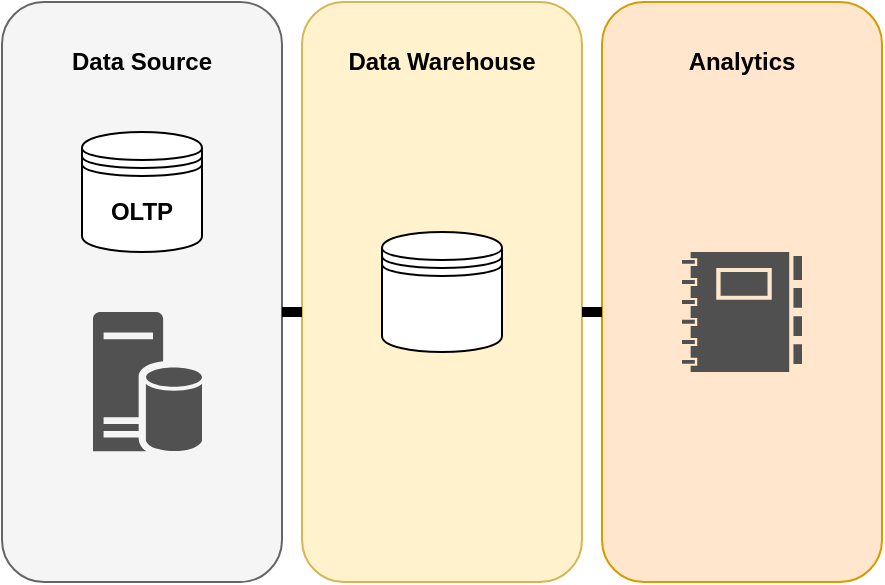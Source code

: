 <mxfile version="18.1.3" type="device"><diagram id="FYbXrkGLMmbafGQtxKZV" name="Page-1"><mxGraphModel dx="995" dy="725" grid="1" gridSize="10" guides="1" tooltips="1" connect="1" arrows="1" fold="1" page="1" pageScale="1" pageWidth="827" pageHeight="1169" math="0" shadow="0"><root><mxCell id="0"/><mxCell id="1" parent="0"/><mxCell id="chsBTIF5nCeA4SoY3vVr-9" value="" style="rounded=1;whiteSpace=wrap;html=1;fillColor=#ffe6cc;strokeColor=#d79b00;" vertex="1" parent="1"><mxGeometry x="360" y="145" width="140" height="290" as="geometry"/></mxCell><mxCell id="chsBTIF5nCeA4SoY3vVr-8" value="" style="rounded=1;whiteSpace=wrap;html=1;fillColor=#fff2cc;strokeColor=#d6b656;" vertex="1" parent="1"><mxGeometry x="210" y="145" width="140" height="290" as="geometry"/></mxCell><mxCell id="chsBTIF5nCeA4SoY3vVr-7" value="" style="rounded=1;whiteSpace=wrap;html=1;fillColor=#f5f5f5;strokeColor=#666666;fontColor=#333333;" vertex="1" parent="1"><mxGeometry x="60" y="145" width="140" height="290" as="geometry"/></mxCell><mxCell id="chsBTIF5nCeA4SoY3vVr-1" value="&lt;b&gt;OLTP&lt;/b&gt;" style="shape=datastore;whiteSpace=wrap;html=1;" vertex="1" parent="1"><mxGeometry x="100" y="210" width="60" height="60" as="geometry"/></mxCell><mxCell id="chsBTIF5nCeA4SoY3vVr-2" value="" style="sketch=0;pointerEvents=1;shadow=0;dashed=0;html=1;strokeColor=none;labelPosition=center;verticalLabelPosition=bottom;verticalAlign=top;align=center;fillColor=#515151;shape=mxgraph.mscae.enterprise.database_server" vertex="1" parent="1"><mxGeometry x="105.5" y="300" width="54.5" height="70" as="geometry"/></mxCell><mxCell id="chsBTIF5nCeA4SoY3vVr-4" value="" style="shape=datastore;whiteSpace=wrap;html=1;" vertex="1" parent="1"><mxGeometry x="250" y="260" width="60" height="60" as="geometry"/></mxCell><mxCell id="chsBTIF5nCeA4SoY3vVr-6" value="" style="sketch=0;pointerEvents=1;shadow=0;dashed=0;html=1;strokeColor=none;labelPosition=center;verticalLabelPosition=bottom;verticalAlign=top;align=center;fillColor=#505050;shape=mxgraph.mscae.intune.reports" vertex="1" parent="1"><mxGeometry x="400" y="270" width="60" height="60" as="geometry"/></mxCell><mxCell id="chsBTIF5nCeA4SoY3vVr-10" value="&lt;b&gt;Data Source&lt;/b&gt;" style="text;html=1;strokeColor=none;fillColor=none;align=center;verticalAlign=middle;whiteSpace=wrap;rounded=0;" vertex="1" parent="1"><mxGeometry x="90" y="160" width="80" height="30" as="geometry"/></mxCell><mxCell id="chsBTIF5nCeA4SoY3vVr-11" value="&lt;b&gt;Data Warehouse&lt;/b&gt;" style="text;html=1;strokeColor=none;fillColor=none;align=center;verticalAlign=middle;whiteSpace=wrap;rounded=0;" vertex="1" parent="1"><mxGeometry x="225" y="160" width="110" height="30" as="geometry"/></mxCell><mxCell id="chsBTIF5nCeA4SoY3vVr-12" value="&lt;b&gt;Analytics&lt;/b&gt;" style="text;html=1;strokeColor=none;fillColor=none;align=center;verticalAlign=middle;whiteSpace=wrap;rounded=0;" vertex="1" parent="1"><mxGeometry x="390" y="160" width="80" height="30" as="geometry"/></mxCell><mxCell id="chsBTIF5nCeA4SoY3vVr-13" value="" style="endArrow=none;html=1;rounded=0;strokeWidth=5;" edge="1" parent="1"><mxGeometry width="50" height="50" relative="1" as="geometry"><mxPoint x="200" y="300" as="sourcePoint"/><mxPoint x="210" y="300" as="targetPoint"/></mxGeometry></mxCell><mxCell id="chsBTIF5nCeA4SoY3vVr-14" value="" style="endArrow=none;html=1;rounded=0;strokeWidth=5;" edge="1" parent="1"><mxGeometry width="50" height="50" relative="1" as="geometry"><mxPoint x="350" y="300" as="sourcePoint"/><mxPoint x="360" y="300" as="targetPoint"/></mxGeometry></mxCell></root></mxGraphModel></diagram></mxfile>